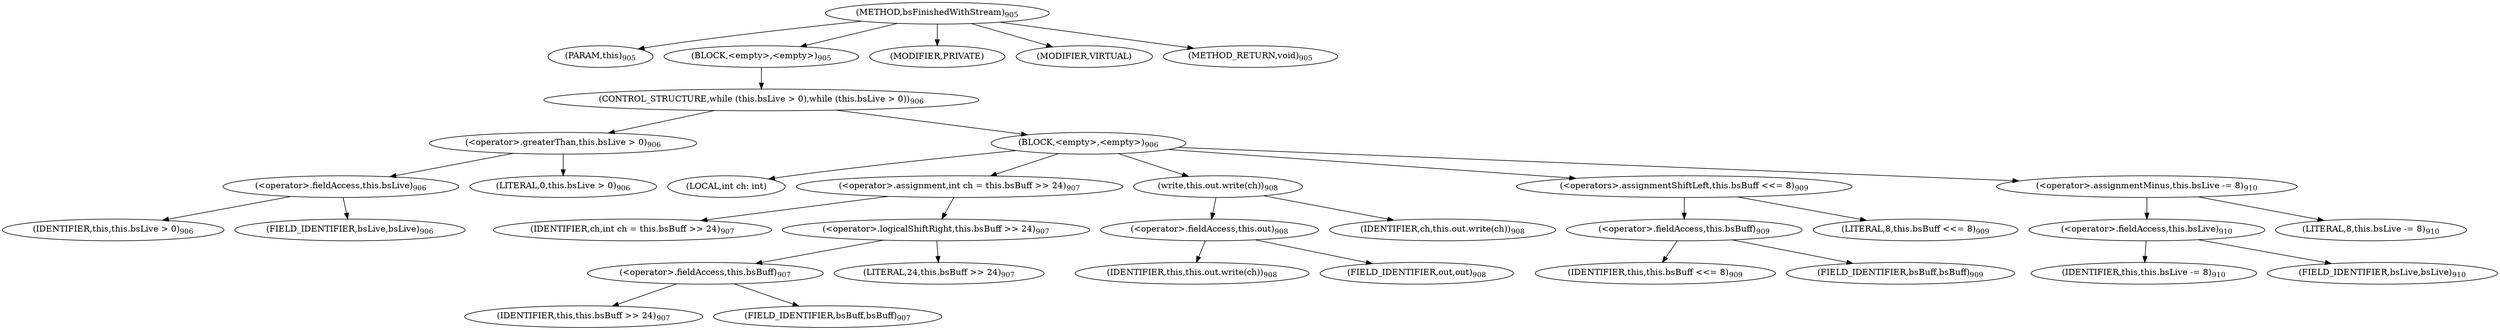 digraph "bsFinishedWithStream" {  
"2225" [label = <(METHOD,bsFinishedWithStream)<SUB>905</SUB>> ]
"104" [label = <(PARAM,this)<SUB>905</SUB>> ]
"2226" [label = <(BLOCK,&lt;empty&gt;,&lt;empty&gt;)<SUB>905</SUB>> ]
"2227" [label = <(CONTROL_STRUCTURE,while (this.bsLive &gt; 0),while (this.bsLive &gt; 0))<SUB>906</SUB>> ]
"2228" [label = <(&lt;operator&gt;.greaterThan,this.bsLive &gt; 0)<SUB>906</SUB>> ]
"2229" [label = <(&lt;operator&gt;.fieldAccess,this.bsLive)<SUB>906</SUB>> ]
"103" [label = <(IDENTIFIER,this,this.bsLive &gt; 0)<SUB>906</SUB>> ]
"2230" [label = <(FIELD_IDENTIFIER,bsLive,bsLive)<SUB>906</SUB>> ]
"2231" [label = <(LITERAL,0,this.bsLive &gt; 0)<SUB>906</SUB>> ]
"2232" [label = <(BLOCK,&lt;empty&gt;,&lt;empty&gt;)<SUB>906</SUB>> ]
"2233" [label = <(LOCAL,int ch: int)> ]
"2234" [label = <(&lt;operator&gt;.assignment,int ch = this.bsBuff &gt;&gt; 24)<SUB>907</SUB>> ]
"2235" [label = <(IDENTIFIER,ch,int ch = this.bsBuff &gt;&gt; 24)<SUB>907</SUB>> ]
"2236" [label = <(&lt;operator&gt;.logicalShiftRight,this.bsBuff &gt;&gt; 24)<SUB>907</SUB>> ]
"2237" [label = <(&lt;operator&gt;.fieldAccess,this.bsBuff)<SUB>907</SUB>> ]
"105" [label = <(IDENTIFIER,this,this.bsBuff &gt;&gt; 24)<SUB>907</SUB>> ]
"2238" [label = <(FIELD_IDENTIFIER,bsBuff,bsBuff)<SUB>907</SUB>> ]
"2239" [label = <(LITERAL,24,this.bsBuff &gt;&gt; 24)<SUB>907</SUB>> ]
"2240" [label = <(write,this.out.write(ch))<SUB>908</SUB>> ]
"2241" [label = <(&lt;operator&gt;.fieldAccess,this.out)<SUB>908</SUB>> ]
"106" [label = <(IDENTIFIER,this,this.out.write(ch))<SUB>908</SUB>> ]
"2242" [label = <(FIELD_IDENTIFIER,out,out)<SUB>908</SUB>> ]
"2243" [label = <(IDENTIFIER,ch,this.out.write(ch))<SUB>908</SUB>> ]
"2244" [label = <(&lt;operators&gt;.assignmentShiftLeft,this.bsBuff &lt;&lt;= 8)<SUB>909</SUB>> ]
"2245" [label = <(&lt;operator&gt;.fieldAccess,this.bsBuff)<SUB>909</SUB>> ]
"107" [label = <(IDENTIFIER,this,this.bsBuff &lt;&lt;= 8)<SUB>909</SUB>> ]
"2246" [label = <(FIELD_IDENTIFIER,bsBuff,bsBuff)<SUB>909</SUB>> ]
"2247" [label = <(LITERAL,8,this.bsBuff &lt;&lt;= 8)<SUB>909</SUB>> ]
"2248" [label = <(&lt;operator&gt;.assignmentMinus,this.bsLive -= 8)<SUB>910</SUB>> ]
"2249" [label = <(&lt;operator&gt;.fieldAccess,this.bsLive)<SUB>910</SUB>> ]
"108" [label = <(IDENTIFIER,this,this.bsLive -= 8)<SUB>910</SUB>> ]
"2250" [label = <(FIELD_IDENTIFIER,bsLive,bsLive)<SUB>910</SUB>> ]
"2251" [label = <(LITERAL,8,this.bsLive -= 8)<SUB>910</SUB>> ]
"2252" [label = <(MODIFIER,PRIVATE)> ]
"2253" [label = <(MODIFIER,VIRTUAL)> ]
"2254" [label = <(METHOD_RETURN,void)<SUB>905</SUB>> ]
  "2225" -> "104" 
  "2225" -> "2226" 
  "2225" -> "2252" 
  "2225" -> "2253" 
  "2225" -> "2254" 
  "2226" -> "2227" 
  "2227" -> "2228" 
  "2227" -> "2232" 
  "2228" -> "2229" 
  "2228" -> "2231" 
  "2229" -> "103" 
  "2229" -> "2230" 
  "2232" -> "2233" 
  "2232" -> "2234" 
  "2232" -> "2240" 
  "2232" -> "2244" 
  "2232" -> "2248" 
  "2234" -> "2235" 
  "2234" -> "2236" 
  "2236" -> "2237" 
  "2236" -> "2239" 
  "2237" -> "105" 
  "2237" -> "2238" 
  "2240" -> "2241" 
  "2240" -> "2243" 
  "2241" -> "106" 
  "2241" -> "2242" 
  "2244" -> "2245" 
  "2244" -> "2247" 
  "2245" -> "107" 
  "2245" -> "2246" 
  "2248" -> "2249" 
  "2248" -> "2251" 
  "2249" -> "108" 
  "2249" -> "2250" 
}
